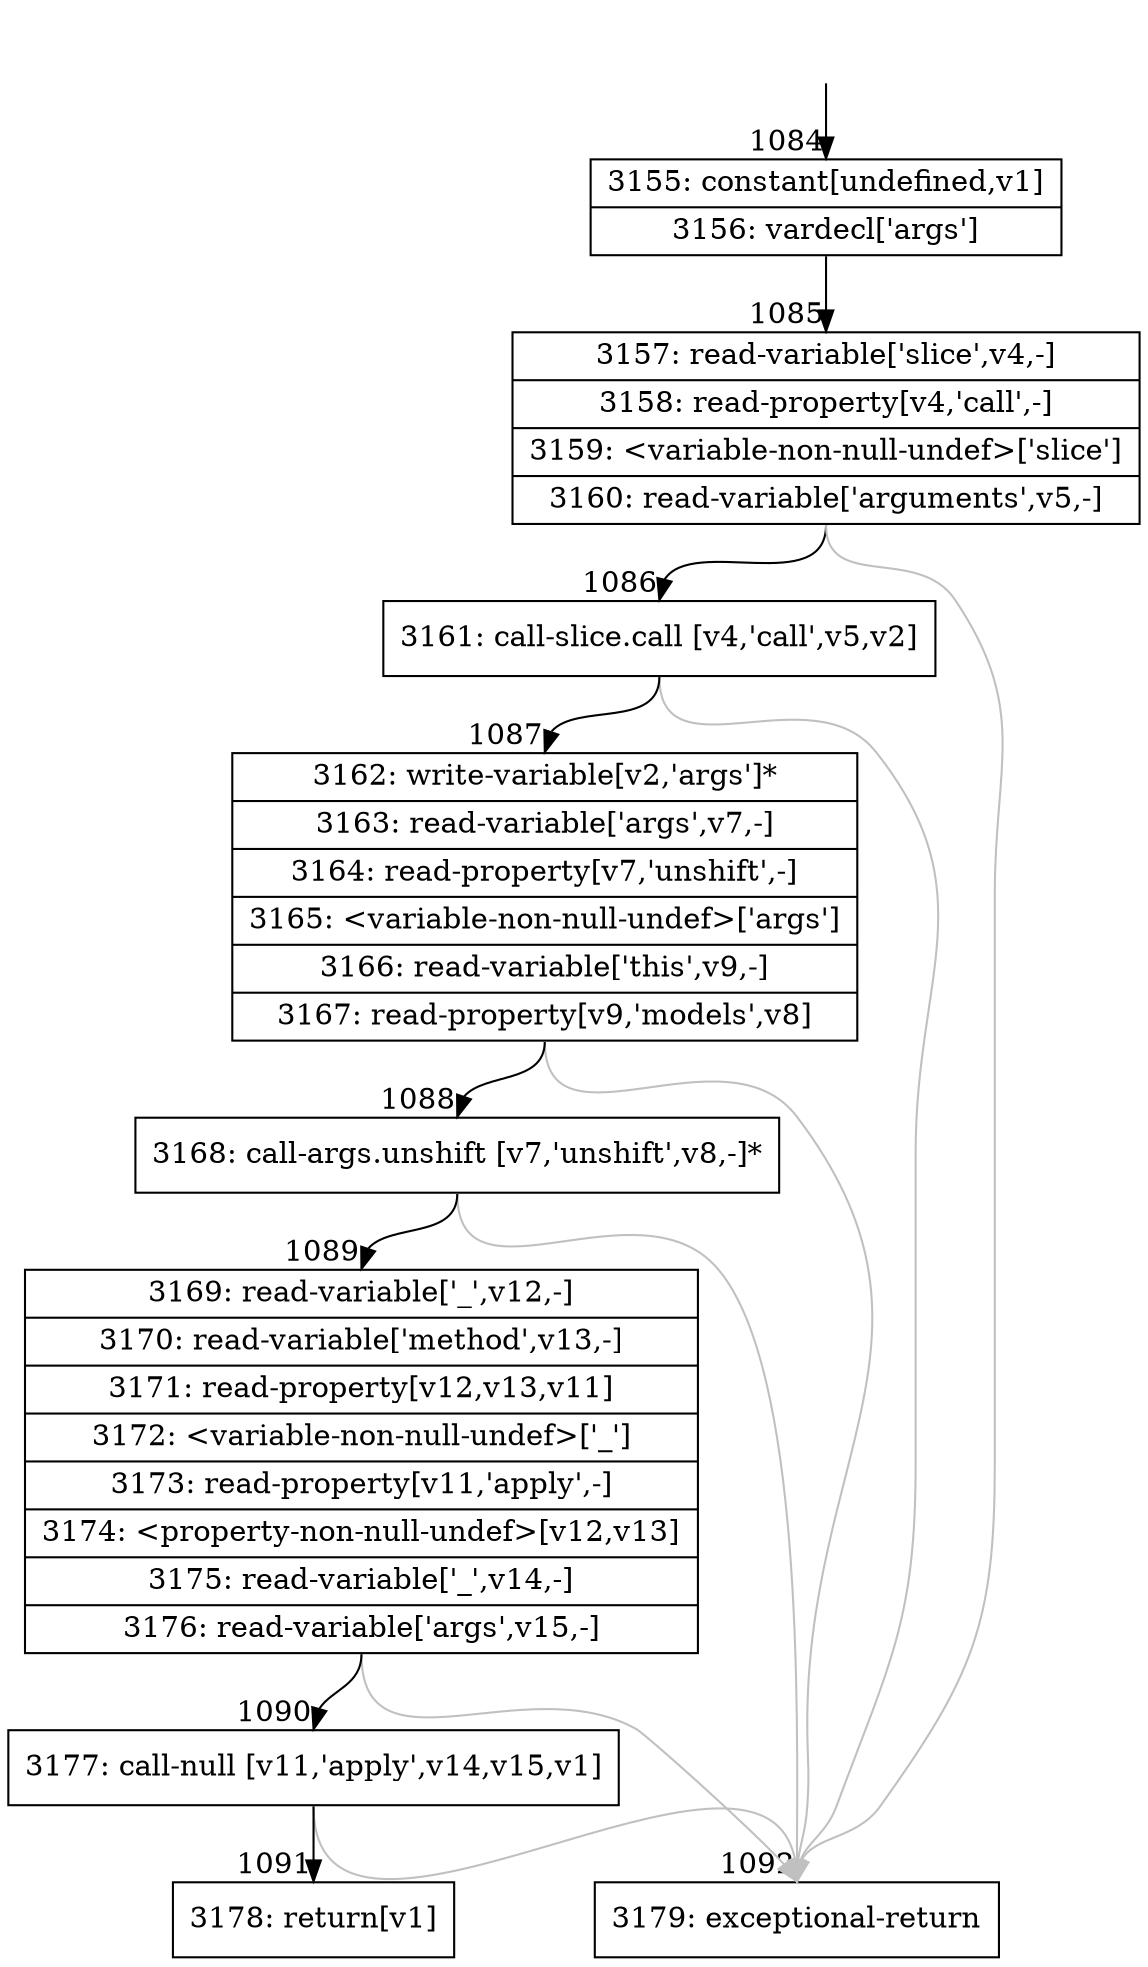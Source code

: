 digraph {
rankdir="TD"
BB_entry77[shape=none,label=""];
BB_entry77 -> BB1084 [tailport=s, headport=n, headlabel="    1084"]
BB1084 [shape=record label="{3155: constant[undefined,v1]|3156: vardecl['args']}" ] 
BB1084 -> BB1085 [tailport=s, headport=n, headlabel="      1085"]
BB1085 [shape=record label="{3157: read-variable['slice',v4,-]|3158: read-property[v4,'call',-]|3159: \<variable-non-null-undef\>['slice']|3160: read-variable['arguments',v5,-]}" ] 
BB1085 -> BB1086 [tailport=s, headport=n, headlabel="      1086"]
BB1085 -> BB1092 [tailport=s, headport=n, color=gray, headlabel="      1092"]
BB1086 [shape=record label="{3161: call-slice.call [v4,'call',v5,v2]}" ] 
BB1086 -> BB1087 [tailport=s, headport=n, headlabel="      1087"]
BB1086 -> BB1092 [tailport=s, headport=n, color=gray]
BB1087 [shape=record label="{3162: write-variable[v2,'args']*|3163: read-variable['args',v7,-]|3164: read-property[v7,'unshift',-]|3165: \<variable-non-null-undef\>['args']|3166: read-variable['this',v9,-]|3167: read-property[v9,'models',v8]}" ] 
BB1087 -> BB1088 [tailport=s, headport=n, headlabel="      1088"]
BB1087 -> BB1092 [tailport=s, headport=n, color=gray]
BB1088 [shape=record label="{3168: call-args.unshift [v7,'unshift',v8,-]*}" ] 
BB1088 -> BB1089 [tailport=s, headport=n, headlabel="      1089"]
BB1088 -> BB1092 [tailport=s, headport=n, color=gray]
BB1089 [shape=record label="{3169: read-variable['_',v12,-]|3170: read-variable['method',v13,-]|3171: read-property[v12,v13,v11]|3172: \<variable-non-null-undef\>['_']|3173: read-property[v11,'apply',-]|3174: \<property-non-null-undef\>[v12,v13]|3175: read-variable['_',v14,-]|3176: read-variable['args',v15,-]}" ] 
BB1089 -> BB1090 [tailport=s, headport=n, headlabel="      1090"]
BB1089 -> BB1092 [tailport=s, headport=n, color=gray]
BB1090 [shape=record label="{3177: call-null [v11,'apply',v14,v15,v1]}" ] 
BB1090 -> BB1091 [tailport=s, headport=n, headlabel="      1091"]
BB1090 -> BB1092 [tailport=s, headport=n, color=gray]
BB1091 [shape=record label="{3178: return[v1]}" ] 
BB1092 [shape=record label="{3179: exceptional-return}" ] 
//#$~ 964
}
